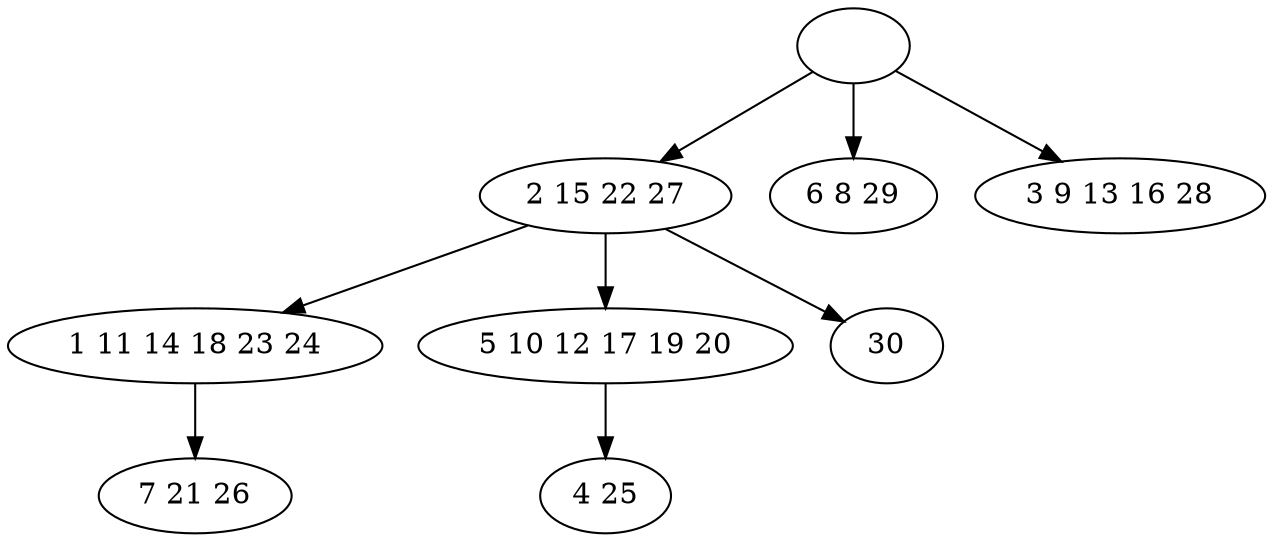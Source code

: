 digraph true_tree {
	"0" -> "1"
	"1" -> "2"
	"1" -> "3"
	"3" -> "4"
	"1" -> "5"
	"0" -> "6"
	"0" -> "7"
	"2" -> "8"
	"0" [label=""];
	"1" [label="2 15 22 27"];
	"2" [label="1 11 14 18 23 24"];
	"3" [label="5 10 12 17 19 20"];
	"4" [label="4 25"];
	"5" [label="30"];
	"6" [label="6 8 29"];
	"7" [label="3 9 13 16 28"];
	"8" [label="7 21 26"];
}
